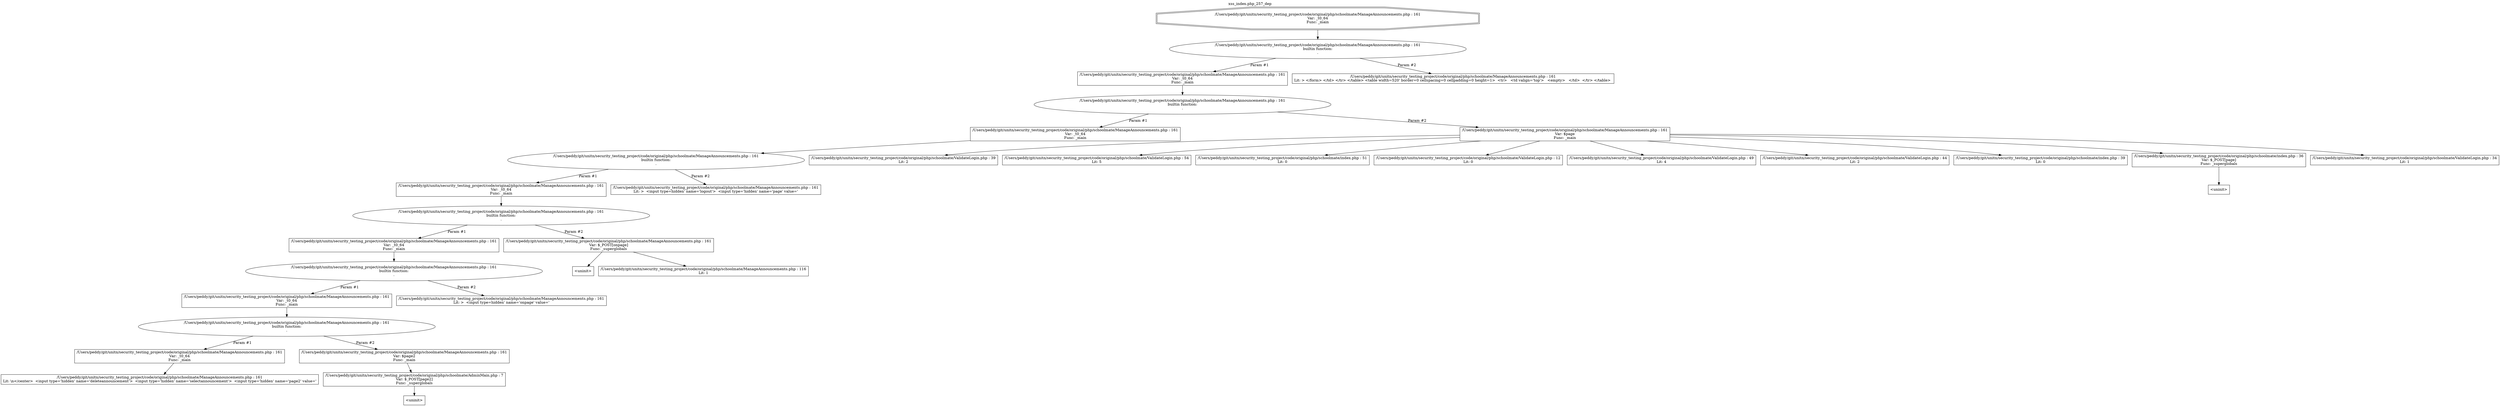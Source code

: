 digraph cfg {
  label="xss_index.php_257_dep";
  labelloc=t;
  n1 [shape=doubleoctagon, label="/Users/peddy/git/unitn/security_testing_project/code/original/php/schoolmate/ManageAnnouncements.php : 161\nVar: _t0_64\nFunc: _main\n"];
  n2 [shape=ellipse, label="/Users/peddy/git/unitn/security_testing_project/code/original/php/schoolmate/ManageAnnouncements.php : 161\nbuiltin function:\n.\n"];
  n3 [shape=box, label="/Users/peddy/git/unitn/security_testing_project/code/original/php/schoolmate/ManageAnnouncements.php : 161\nVar: _t0_64\nFunc: _main\n"];
  n4 [shape=ellipse, label="/Users/peddy/git/unitn/security_testing_project/code/original/php/schoolmate/ManageAnnouncements.php : 161\nbuiltin function:\n.\n"];
  n5 [shape=box, label="/Users/peddy/git/unitn/security_testing_project/code/original/php/schoolmate/ManageAnnouncements.php : 161\nVar: _t0_64\nFunc: _main\n"];
  n6 [shape=ellipse, label="/Users/peddy/git/unitn/security_testing_project/code/original/php/schoolmate/ManageAnnouncements.php : 161\nbuiltin function:\n.\n"];
  n7 [shape=box, label="/Users/peddy/git/unitn/security_testing_project/code/original/php/schoolmate/ManageAnnouncements.php : 161\nVar: _t0_64\nFunc: _main\n"];
  n8 [shape=ellipse, label="/Users/peddy/git/unitn/security_testing_project/code/original/php/schoolmate/ManageAnnouncements.php : 161\nbuiltin function:\n.\n"];
  n9 [shape=box, label="/Users/peddy/git/unitn/security_testing_project/code/original/php/schoolmate/ManageAnnouncements.php : 161\nVar: _t0_64\nFunc: _main\n"];
  n10 [shape=ellipse, label="/Users/peddy/git/unitn/security_testing_project/code/original/php/schoolmate/ManageAnnouncements.php : 161\nbuiltin function:\n.\n"];
  n11 [shape=box, label="/Users/peddy/git/unitn/security_testing_project/code/original/php/schoolmate/ManageAnnouncements.php : 161\nVar: _t0_64\nFunc: _main\n"];
  n12 [shape=ellipse, label="/Users/peddy/git/unitn/security_testing_project/code/original/php/schoolmate/ManageAnnouncements.php : 161\nbuiltin function:\n.\n"];
  n13 [shape=box, label="/Users/peddy/git/unitn/security_testing_project/code/original/php/schoolmate/ManageAnnouncements.php : 161\nVar: _t0_64\nFunc: _main\n"];
  n14 [shape=box, label="/Users/peddy/git/unitn/security_testing_project/code/original/php/schoolmate/ManageAnnouncements.php : 161\nLit: \\n</center>  <input type='hidden' name='deleteannouncement'>  <input type='hidden' name='selectannouncement'>  <input type='hidden' name='page2' value='\n"];
  n15 [shape=box, label="/Users/peddy/git/unitn/security_testing_project/code/original/php/schoolmate/ManageAnnouncements.php : 161\nVar: $page2\nFunc: _main\n"];
  n16 [shape=box, label="/Users/peddy/git/unitn/security_testing_project/code/original/php/schoolmate/AdminMain.php : 7\nVar: $_POST[page2]\nFunc: _superglobals\n"];
  n17 [shape=box, label="<uninit>"];
  n18 [shape=box, label="/Users/peddy/git/unitn/security_testing_project/code/original/php/schoolmate/ManageAnnouncements.php : 161\nLit: >  <input type=hidden' name='onpage' value='\n"];
  n19 [shape=box, label="/Users/peddy/git/unitn/security_testing_project/code/original/php/schoolmate/ManageAnnouncements.php : 161\nVar: $_POST[onpage]\nFunc: _superglobals\n"];
  n20 [shape=box, label="<uninit>"];
  n21 [shape=box, label="/Users/peddy/git/unitn/security_testing_project/code/original/php/schoolmate/ManageAnnouncements.php : 116\nLit: 1\n"];
  n22 [shape=box, label="/Users/peddy/git/unitn/security_testing_project/code/original/php/schoolmate/ManageAnnouncements.php : 161\nLit: >  <input type=hidden' name='logout'>  <input type='hidden' name='page' value='\n"];
  n23 [shape=box, label="/Users/peddy/git/unitn/security_testing_project/code/original/php/schoolmate/ManageAnnouncements.php : 161\nVar: $page\nFunc: _main\n"];
  n24 [shape=box, label="/Users/peddy/git/unitn/security_testing_project/code/original/php/schoolmate/ValidateLogin.php : 39\nLit: 2\n"];
  n25 [shape=box, label="/Users/peddy/git/unitn/security_testing_project/code/original/php/schoolmate/ValidateLogin.php : 54\nLit: 5\n"];
  n26 [shape=box, label="/Users/peddy/git/unitn/security_testing_project/code/original/php/schoolmate/index.php : 51\nLit: 0\n"];
  n27 [shape=box, label="/Users/peddy/git/unitn/security_testing_project/code/original/php/schoolmate/ValidateLogin.php : 12\nLit: 0\n"];
  n28 [shape=box, label="/Users/peddy/git/unitn/security_testing_project/code/original/php/schoolmate/ValidateLogin.php : 49\nLit: 4\n"];
  n29 [shape=box, label="/Users/peddy/git/unitn/security_testing_project/code/original/php/schoolmate/ValidateLogin.php : 44\nLit: 2\n"];
  n30 [shape=box, label="/Users/peddy/git/unitn/security_testing_project/code/original/php/schoolmate/index.php : 39\nLit: 0\n"];
  n31 [shape=box, label="/Users/peddy/git/unitn/security_testing_project/code/original/php/schoolmate/index.php : 36\nVar: $_POST[page]\nFunc: _superglobals\n"];
  n32 [shape=box, label="<uninit>"];
  n33 [shape=box, label="/Users/peddy/git/unitn/security_testing_project/code/original/php/schoolmate/ValidateLogin.php : 34\nLit: 1\n"];
  n34 [shape=box, label="/Users/peddy/git/unitn/security_testing_project/code/original/php/schoolmate/ManageAnnouncements.php : 161\nLit: > </form> </td> </tr> </table> <table width=520' border=0 cellspacing=0 cellpadding=0 height=1>  <tr>   <td valign='top'>   <empty>   </td>  </tr> </table> \n"];
  n1 -> n2;
  n3 -> n4;
  n5 -> n6;
  n7 -> n8;
  n9 -> n10;
  n11 -> n12;
  n13 -> n14;
  n12 -> n13[label="Param #1"];
  n12 -> n15[label="Param #2"];
  n16 -> n17;
  n15 -> n16;
  n10 -> n11[label="Param #1"];
  n10 -> n18[label="Param #2"];
  n8 -> n9[label="Param #1"];
  n8 -> n19[label="Param #2"];
  n19 -> n20;
  n19 -> n21;
  n6 -> n7[label="Param #1"];
  n6 -> n22[label="Param #2"];
  n4 -> n5[label="Param #1"];
  n4 -> n23[label="Param #2"];
  n23 -> n24;
  n23 -> n25;
  n23 -> n26;
  n23 -> n27;
  n23 -> n28;
  n23 -> n29;
  n23 -> n30;
  n23 -> n31;
  n23 -> n33;
  n31 -> n32;
  n2 -> n3[label="Param #1"];
  n2 -> n34[label="Param #2"];
}
